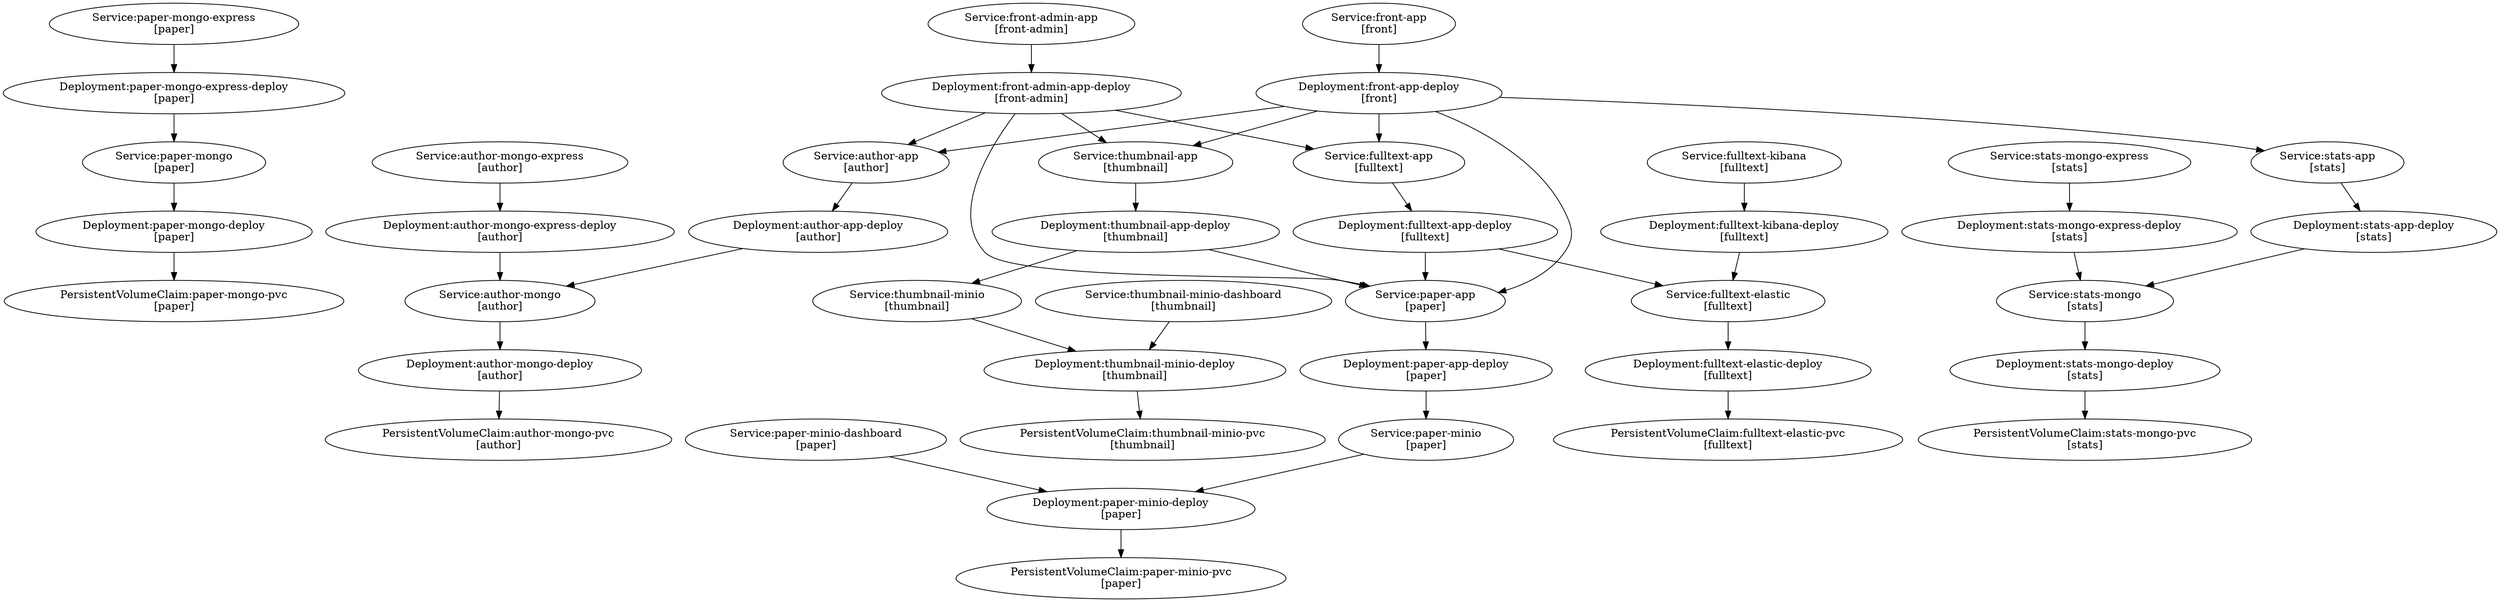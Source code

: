 digraph G {
    "Deployment:paper-mongo-express-deploy\n[paper]" -> "Service:paper-mongo\n[paper]";
    "Service:paper-mongo-express\n[paper]" -> "Deployment:paper-mongo-express-deploy\n[paper]";
    "Deployment:paper-mongo-deploy\n[paper]" -> "PersistentVolumeClaim:paper-mongo-pvc\n[paper]";
    "Service:paper-mongo\n[paper]" -> "Deployment:paper-mongo-deploy\n[paper]";
    "Deployment:paper-app-deploy\n[paper]" -> "Service:paper-minio\n[paper]";
    "Service:paper-app\n[paper]" -> "Deployment:paper-app-deploy\n[paper]";
    "Deployment:paper-minio-deploy\n[paper]" -> "PersistentVolumeClaim:paper-minio-pvc\n[paper]";
    "Service:paper-minio\n[paper]" -> "Deployment:paper-minio-deploy\n[paper]";
    "Service:paper-minio-dashboard\n[paper]" -> "Deployment:paper-minio-deploy\n[paper]";
    "Deployment:thumbnail-minio-deploy\n[thumbnail]" -> "PersistentVolumeClaim:thumbnail-minio-pvc\n[thumbnail]";
    "Service:thumbnail-minio\n[thumbnail]" -> "Deployment:thumbnail-minio-deploy\n[thumbnail]";
    "Service:thumbnail-minio-dashboard\n[thumbnail]" -> "Deployment:thumbnail-minio-deploy\n[thumbnail]";
    "Deployment:thumbnail-app-deploy\n[thumbnail]" -> "Service:thumbnail-minio\n[thumbnail]";
    "Deployment:thumbnail-app-deploy\n[thumbnail]" -> "Service:paper-app\n[paper]";
    "Service:thumbnail-app\n[thumbnail]" -> "Deployment:thumbnail-app-deploy\n[thumbnail]";
    "Deployment:author-mongo-deploy\n[author]" -> "PersistentVolumeClaim:author-mongo-pvc\n[author]";
    "Service:author-mongo\n[author]" -> "Deployment:author-mongo-deploy\n[author]";
    "Deployment:author-mongo-express-deploy\n[author]" -> "Service:author-mongo\n[author]";
    "Service:author-mongo-express\n[author]" -> "Deployment:author-mongo-express-deploy\n[author]";
    "Deployment:author-app-deploy\n[author]" -> "Service:author-mongo\n[author]";
    "Service:author-app\n[author]" -> "Deployment:author-app-deploy\n[author]";
    "Deployment:front-admin-app-deploy\n[front-admin]" -> "Service:paper-app\n[paper]";
    "Deployment:front-admin-app-deploy\n[front-admin]" -> "Service:author-app\n[author]";
    "Deployment:front-admin-app-deploy\n[front-admin]" -> "Service:thumbnail-app\n[thumbnail]";
    "Deployment:front-admin-app-deploy\n[front-admin]" -> "Service:fulltext-app\n[fulltext]";
    "Service:front-admin-app\n[front-admin]" -> "Deployment:front-admin-app-deploy\n[front-admin]";
    "Deployment:fulltext-app-deploy\n[fulltext]" -> "Service:fulltext-elastic\n[fulltext]";
    "Deployment:fulltext-app-deploy\n[fulltext]" -> "Service:paper-app\n[paper]";
    "Service:fulltext-app\n[fulltext]" -> "Deployment:fulltext-app-deploy\n[fulltext]";
    "Deployment:fulltext-elastic-deploy\n[fulltext]" -> "PersistentVolumeClaim:fulltext-elastic-pvc\n[fulltext]";
    "Service:fulltext-elastic\n[fulltext]" -> "Deployment:fulltext-elastic-deploy\n[fulltext]";
    "Deployment:fulltext-kibana-deploy\n[fulltext]" -> "Service:fulltext-elastic\n[fulltext]";
    "Service:fulltext-kibana\n[fulltext]" -> "Deployment:fulltext-kibana-deploy\n[fulltext]";
    "Deployment:front-app-deploy\n[front]" -> "Service:paper-app\n[paper]";
    "Deployment:front-app-deploy\n[front]" -> "Service:author-app\n[author]";
    "Deployment:front-app-deploy\n[front]" -> "Service:thumbnail-app\n[thumbnail]";
    "Deployment:front-app-deploy\n[front]" -> "Service:fulltext-app\n[fulltext]";
    "Deployment:front-app-deploy\n[front]" -> "Service:stats-app\n[stats]";
    "Service:front-app\n[front]" -> "Deployment:front-app-deploy\n[front]";
    "Deployment:stats-app-deploy\n[stats]" -> "Service:stats-mongo\n[stats]";
    "Service:stats-app\n[stats]" -> "Deployment:stats-app-deploy\n[stats]";
    "Deployment:stats-mongo-express-deploy\n[stats]" -> "Service:stats-mongo\n[stats]";
    "Service:stats-mongo-express\n[stats]" -> "Deployment:stats-mongo-express-deploy\n[stats]";
    "Deployment:stats-mongo-deploy\n[stats]" -> "PersistentVolumeClaim:stats-mongo-pvc\n[stats]";
    "Service:stats-mongo\n[stats]" -> "Deployment:stats-mongo-deploy\n[stats]";
}